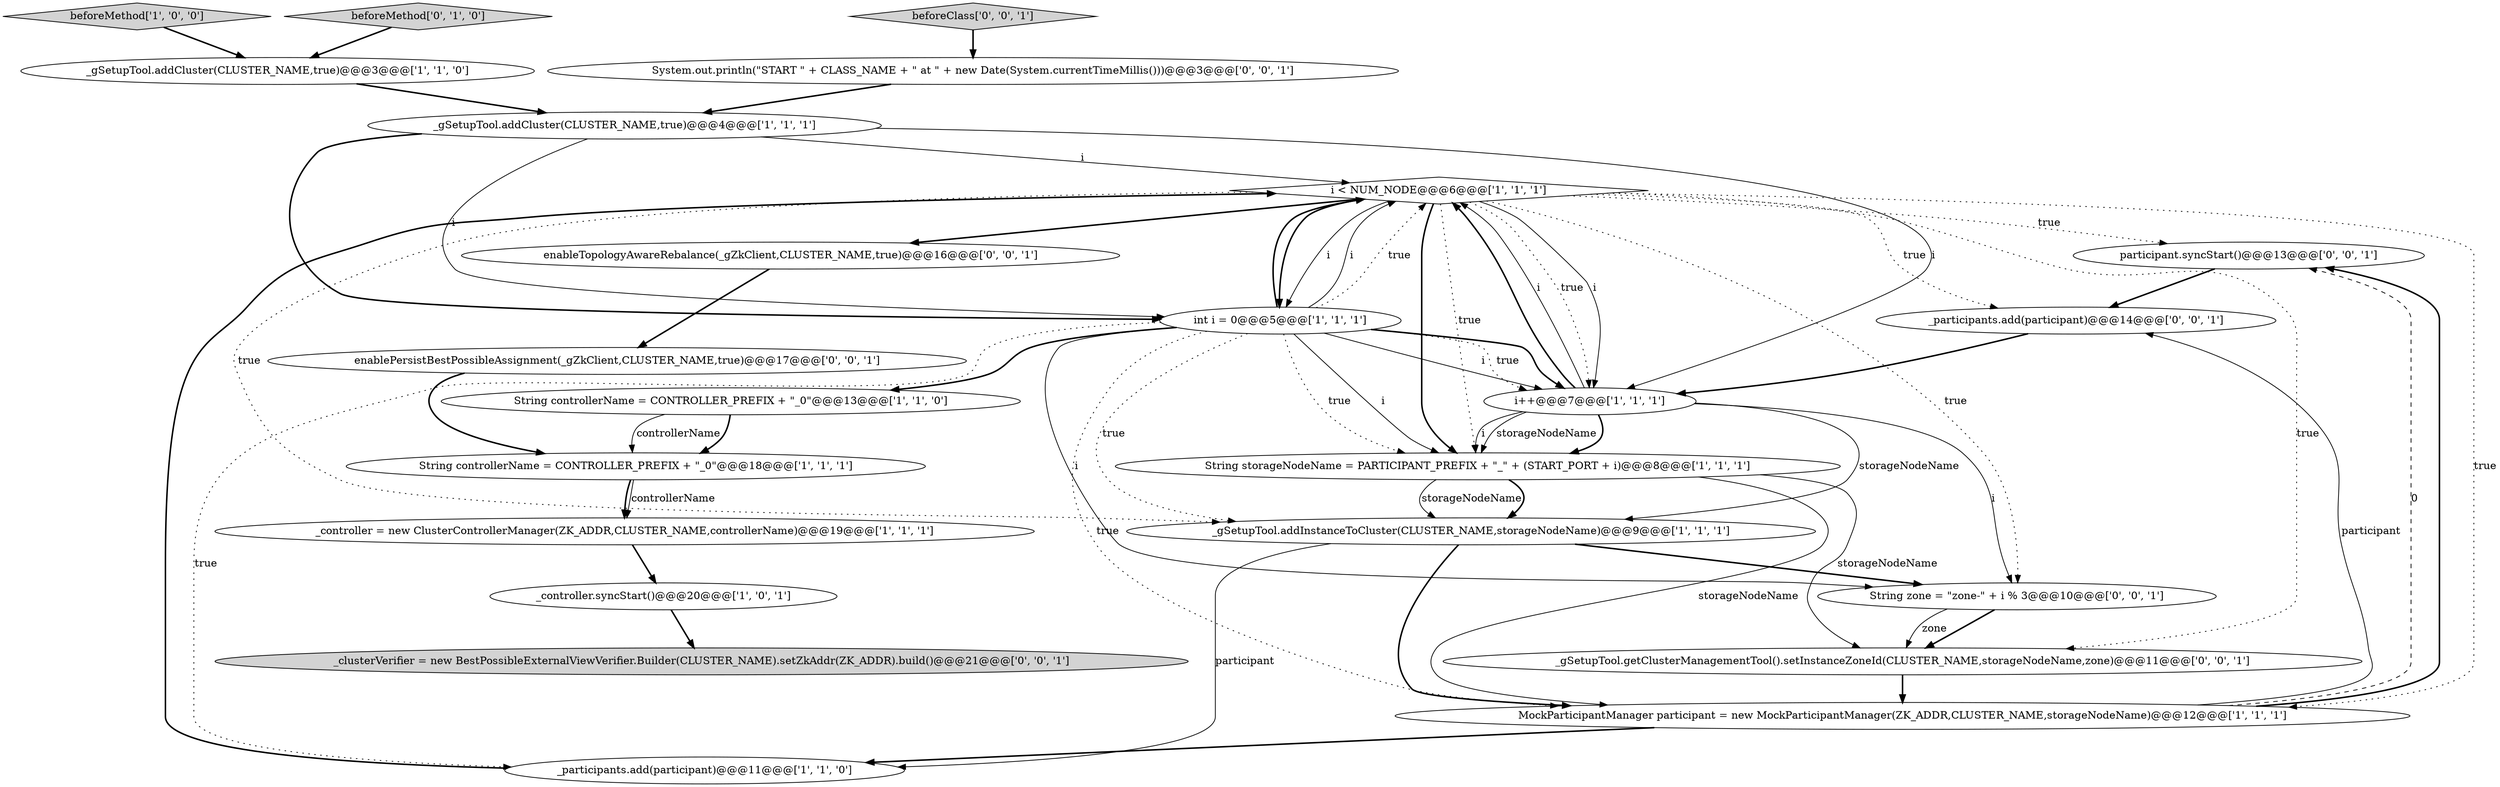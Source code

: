 digraph {
13 [style = filled, label = "_controller.syncStart()@@@20@@@['1', '0', '1']", fillcolor = white, shape = ellipse image = "AAA0AAABBB1BBB"];
20 [style = filled, label = "beforeClass['0', '0', '1']", fillcolor = lightgray, shape = diamond image = "AAA0AAABBB3BBB"];
8 [style = filled, label = "i < NUM_NODE@@@6@@@['1', '1', '1']", fillcolor = white, shape = diamond image = "AAA0AAABBB1BBB"];
9 [style = filled, label = "_participants.add(participant)@@@11@@@['1', '1', '0']", fillcolor = white, shape = ellipse image = "AAA0AAABBB1BBB"];
22 [style = filled, label = "participant.syncStart()@@@13@@@['0', '0', '1']", fillcolor = white, shape = ellipse image = "AAA0AAABBB3BBB"];
18 [style = filled, label = "_participants.add(participant)@@@14@@@['0', '0', '1']", fillcolor = white, shape = ellipse image = "AAA0AAABBB3BBB"];
0 [style = filled, label = "_gSetupTool.addCluster(CLUSTER_NAME,true)@@@4@@@['1', '1', '1']", fillcolor = white, shape = ellipse image = "AAA0AAABBB1BBB"];
5 [style = filled, label = "i++@@@7@@@['1', '1', '1']", fillcolor = white, shape = ellipse image = "AAA0AAABBB1BBB"];
4 [style = filled, label = "int i = 0@@@5@@@['1', '1', '1']", fillcolor = white, shape = ellipse image = "AAA0AAABBB1BBB"];
23 [style = filled, label = "String zone = \"zone-\" + i % 3@@@10@@@['0', '0', '1']", fillcolor = white, shape = ellipse image = "AAA0AAABBB3BBB"];
12 [style = filled, label = "String controllerName = CONTROLLER_PREFIX + \"_0\"@@@18@@@['1', '1', '1']", fillcolor = white, shape = ellipse image = "AAA0AAABBB1BBB"];
10 [style = filled, label = "_gSetupTool.addCluster(CLUSTER_NAME,true)@@@3@@@['1', '1', '0']", fillcolor = white, shape = ellipse image = "AAA0AAABBB1BBB"];
1 [style = filled, label = "String storageNodeName = PARTICIPANT_PREFIX + \"_\" + (START_PORT + i)@@@8@@@['1', '1', '1']", fillcolor = white, shape = ellipse image = "AAA0AAABBB1BBB"];
11 [style = filled, label = "_controller = new ClusterControllerManager(ZK_ADDR,CLUSTER_NAME,controllerName)@@@19@@@['1', '1', '1']", fillcolor = white, shape = ellipse image = "AAA0AAABBB1BBB"];
17 [style = filled, label = "enableTopologyAwareRebalance(_gZkClient,CLUSTER_NAME,true)@@@16@@@['0', '0', '1']", fillcolor = white, shape = ellipse image = "AAA0AAABBB3BBB"];
3 [style = filled, label = "MockParticipantManager participant = new MockParticipantManager(ZK_ADDR,CLUSTER_NAME,storageNodeName)@@@12@@@['1', '1', '1']", fillcolor = white, shape = ellipse image = "AAA0AAABBB1BBB"];
14 [style = filled, label = "beforeMethod['0', '1', '0']", fillcolor = lightgray, shape = diamond image = "AAA0AAABBB2BBB"];
16 [style = filled, label = "enablePersistBestPossibleAssignment(_gZkClient,CLUSTER_NAME,true)@@@17@@@['0', '0', '1']", fillcolor = white, shape = ellipse image = "AAA0AAABBB3BBB"];
2 [style = filled, label = "_gSetupTool.addInstanceToCluster(CLUSTER_NAME,storageNodeName)@@@9@@@['1', '1', '1']", fillcolor = white, shape = ellipse image = "AAA0AAABBB1BBB"];
15 [style = filled, label = "System.out.println(\"START \" + CLASS_NAME + \" at \" + new Date(System.currentTimeMillis()))@@@3@@@['0', '0', '1']", fillcolor = white, shape = ellipse image = "AAA0AAABBB3BBB"];
19 [style = filled, label = "_clusterVerifier = new BestPossibleExternalViewVerifier.Builder(CLUSTER_NAME).setZkAddr(ZK_ADDR).build()@@@21@@@['0', '0', '1']", fillcolor = lightgray, shape = ellipse image = "AAA0AAABBB3BBB"];
6 [style = filled, label = "String controllerName = CONTROLLER_PREFIX + \"_0\"@@@13@@@['1', '1', '0']", fillcolor = white, shape = ellipse image = "AAA0AAABBB1BBB"];
7 [style = filled, label = "beforeMethod['1', '0', '0']", fillcolor = lightgray, shape = diamond image = "AAA0AAABBB1BBB"];
21 [style = filled, label = "_gSetupTool.getClusterManagementTool().setInstanceZoneId(CLUSTER_NAME,storageNodeName,zone)@@@11@@@['0', '0', '1']", fillcolor = white, shape = ellipse image = "AAA0AAABBB3BBB"];
5->23 [style = solid, label="i"];
4->6 [style = bold, label=""];
21->3 [style = bold, label=""];
8->23 [style = dotted, label="true"];
0->4 [style = bold, label=""];
5->8 [style = bold, label=""];
0->4 [style = solid, label="i"];
13->19 [style = bold, label=""];
8->4 [style = bold, label=""];
4->3 [style = dotted, label="true"];
5->8 [style = solid, label="i"];
3->22 [style = dashed, label="0"];
7->10 [style = bold, label=""];
5->1 [style = bold, label=""];
5->2 [style = solid, label="storageNodeName"];
4->5 [style = bold, label=""];
20->15 [style = bold, label=""];
18->5 [style = bold, label=""];
8->21 [style = dotted, label="true"];
4->1 [style = solid, label="i"];
4->8 [style = bold, label=""];
8->2 [style = dotted, label="true"];
4->23 [style = solid, label="i"];
4->1 [style = dotted, label="true"];
8->17 [style = bold, label=""];
8->22 [style = dotted, label="true"];
4->8 [style = solid, label="i"];
3->18 [style = solid, label="participant"];
0->8 [style = solid, label="i"];
4->8 [style = dotted, label="true"];
2->3 [style = bold, label=""];
4->5 [style = solid, label="i"];
8->1 [style = bold, label=""];
23->21 [style = bold, label=""];
16->12 [style = bold, label=""];
5->1 [style = solid, label="i"];
5->1 [style = solid, label="storageNodeName"];
2->9 [style = solid, label="participant"];
15->0 [style = bold, label=""];
1->2 [style = solid, label="storageNodeName"];
6->12 [style = solid, label="controllerName"];
8->4 [style = solid, label="i"];
12->11 [style = solid, label="controllerName"];
3->9 [style = bold, label=""];
1->21 [style = solid, label="storageNodeName"];
11->13 [style = bold, label=""];
22->18 [style = bold, label=""];
6->12 [style = bold, label=""];
8->5 [style = dotted, label="true"];
4->5 [style = dotted, label="true"];
1->3 [style = solid, label="storageNodeName"];
4->9 [style = dotted, label="true"];
12->11 [style = bold, label=""];
3->22 [style = bold, label=""];
8->3 [style = dotted, label="true"];
0->5 [style = solid, label="i"];
9->8 [style = bold, label=""];
8->18 [style = dotted, label="true"];
14->10 [style = bold, label=""];
17->16 [style = bold, label=""];
8->1 [style = dotted, label="true"];
1->2 [style = bold, label=""];
8->5 [style = solid, label="i"];
10->0 [style = bold, label=""];
2->23 [style = bold, label=""];
4->2 [style = dotted, label="true"];
23->21 [style = solid, label="zone"];
}
